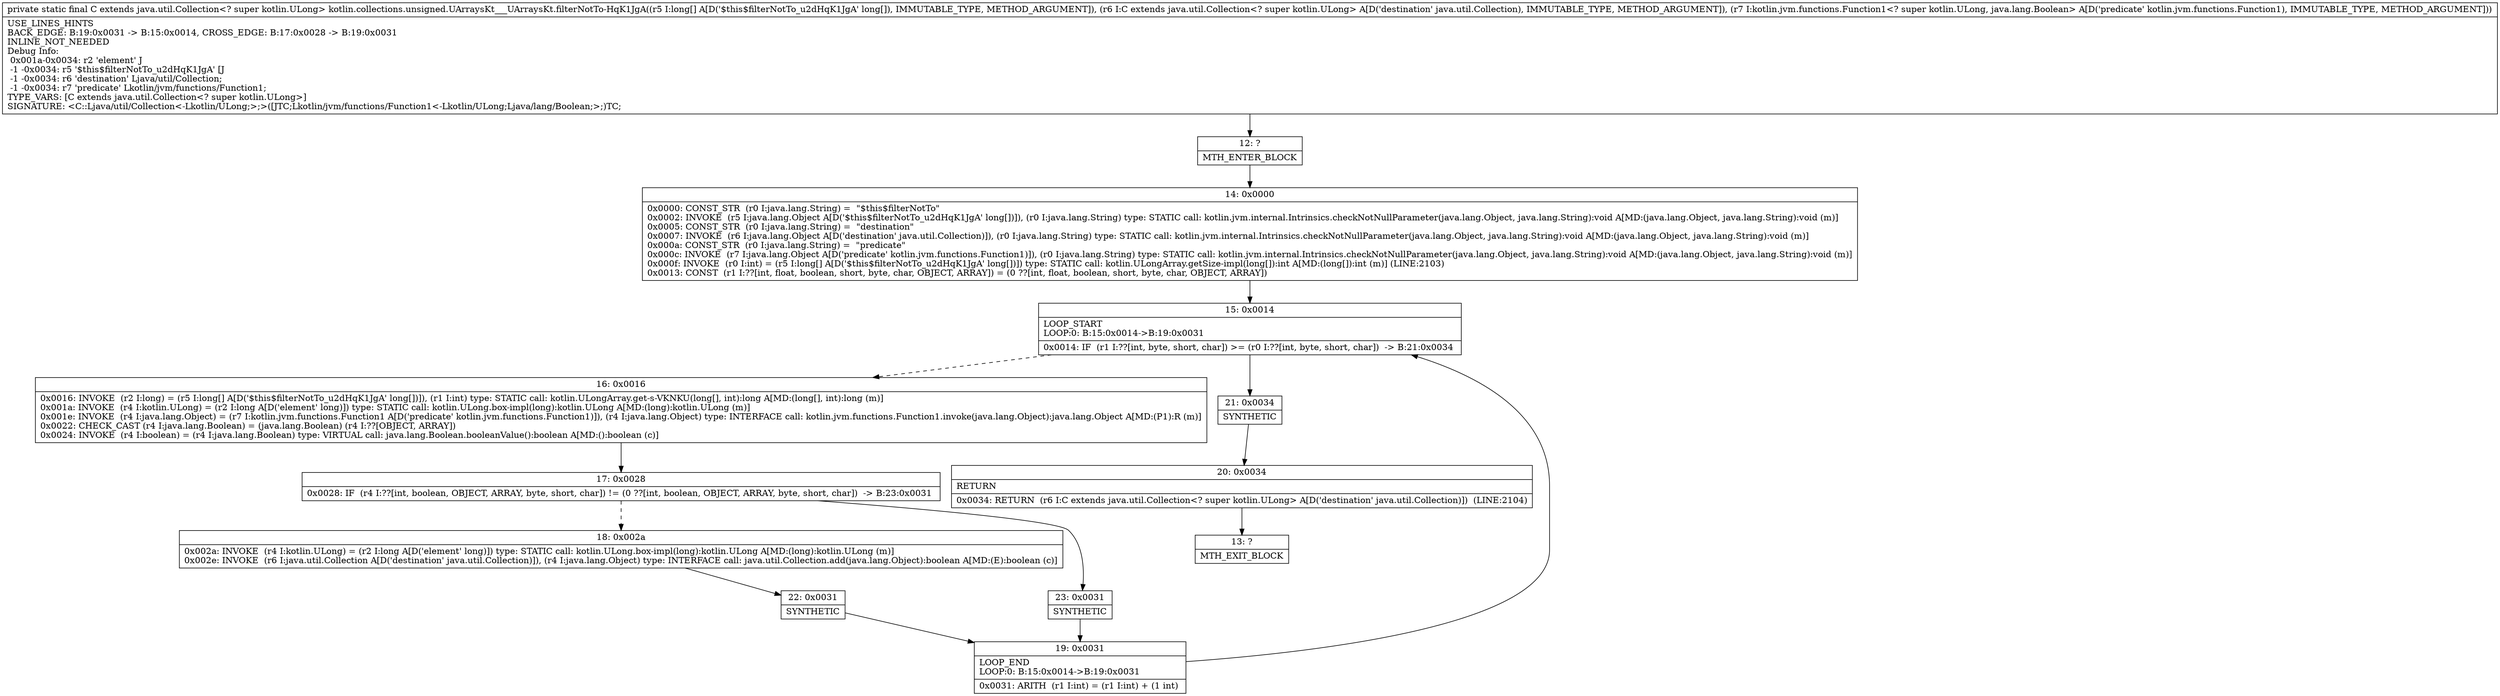 digraph "CFG forkotlin.collections.unsigned.UArraysKt___UArraysKt.filterNotTo\-HqK1JgA([JLjava\/util\/Collection;Lkotlin\/jvm\/functions\/Function1;)Ljava\/util\/Collection;" {
Node_12 [shape=record,label="{12\:\ ?|MTH_ENTER_BLOCK\l}"];
Node_14 [shape=record,label="{14\:\ 0x0000|0x0000: CONST_STR  (r0 I:java.lang.String) =  \"$this$filterNotTo\" \l0x0002: INVOKE  (r5 I:java.lang.Object A[D('$this$filterNotTo_u2dHqK1JgA' long[])]), (r0 I:java.lang.String) type: STATIC call: kotlin.jvm.internal.Intrinsics.checkNotNullParameter(java.lang.Object, java.lang.String):void A[MD:(java.lang.Object, java.lang.String):void (m)]\l0x0005: CONST_STR  (r0 I:java.lang.String) =  \"destination\" \l0x0007: INVOKE  (r6 I:java.lang.Object A[D('destination' java.util.Collection)]), (r0 I:java.lang.String) type: STATIC call: kotlin.jvm.internal.Intrinsics.checkNotNullParameter(java.lang.Object, java.lang.String):void A[MD:(java.lang.Object, java.lang.String):void (m)]\l0x000a: CONST_STR  (r0 I:java.lang.String) =  \"predicate\" \l0x000c: INVOKE  (r7 I:java.lang.Object A[D('predicate' kotlin.jvm.functions.Function1)]), (r0 I:java.lang.String) type: STATIC call: kotlin.jvm.internal.Intrinsics.checkNotNullParameter(java.lang.Object, java.lang.String):void A[MD:(java.lang.Object, java.lang.String):void (m)]\l0x000f: INVOKE  (r0 I:int) = (r5 I:long[] A[D('$this$filterNotTo_u2dHqK1JgA' long[])]) type: STATIC call: kotlin.ULongArray.getSize\-impl(long[]):int A[MD:(long[]):int (m)] (LINE:2103)\l0x0013: CONST  (r1 I:??[int, float, boolean, short, byte, char, OBJECT, ARRAY]) = (0 ??[int, float, boolean, short, byte, char, OBJECT, ARRAY]) \l}"];
Node_15 [shape=record,label="{15\:\ 0x0014|LOOP_START\lLOOP:0: B:15:0x0014\-\>B:19:0x0031\l|0x0014: IF  (r1 I:??[int, byte, short, char]) \>= (r0 I:??[int, byte, short, char])  \-\> B:21:0x0034 \l}"];
Node_16 [shape=record,label="{16\:\ 0x0016|0x0016: INVOKE  (r2 I:long) = (r5 I:long[] A[D('$this$filterNotTo_u2dHqK1JgA' long[])]), (r1 I:int) type: STATIC call: kotlin.ULongArray.get\-s\-VKNKU(long[], int):long A[MD:(long[], int):long (m)]\l0x001a: INVOKE  (r4 I:kotlin.ULong) = (r2 I:long A[D('element' long)]) type: STATIC call: kotlin.ULong.box\-impl(long):kotlin.ULong A[MD:(long):kotlin.ULong (m)]\l0x001e: INVOKE  (r4 I:java.lang.Object) = (r7 I:kotlin.jvm.functions.Function1 A[D('predicate' kotlin.jvm.functions.Function1)]), (r4 I:java.lang.Object) type: INTERFACE call: kotlin.jvm.functions.Function1.invoke(java.lang.Object):java.lang.Object A[MD:(P1):R (m)]\l0x0022: CHECK_CAST (r4 I:java.lang.Boolean) = (java.lang.Boolean) (r4 I:??[OBJECT, ARRAY]) \l0x0024: INVOKE  (r4 I:boolean) = (r4 I:java.lang.Boolean) type: VIRTUAL call: java.lang.Boolean.booleanValue():boolean A[MD:():boolean (c)]\l}"];
Node_17 [shape=record,label="{17\:\ 0x0028|0x0028: IF  (r4 I:??[int, boolean, OBJECT, ARRAY, byte, short, char]) != (0 ??[int, boolean, OBJECT, ARRAY, byte, short, char])  \-\> B:23:0x0031 \l}"];
Node_18 [shape=record,label="{18\:\ 0x002a|0x002a: INVOKE  (r4 I:kotlin.ULong) = (r2 I:long A[D('element' long)]) type: STATIC call: kotlin.ULong.box\-impl(long):kotlin.ULong A[MD:(long):kotlin.ULong (m)]\l0x002e: INVOKE  (r6 I:java.util.Collection A[D('destination' java.util.Collection)]), (r4 I:java.lang.Object) type: INTERFACE call: java.util.Collection.add(java.lang.Object):boolean A[MD:(E):boolean (c)]\l}"];
Node_22 [shape=record,label="{22\:\ 0x0031|SYNTHETIC\l}"];
Node_19 [shape=record,label="{19\:\ 0x0031|LOOP_END\lLOOP:0: B:15:0x0014\-\>B:19:0x0031\l|0x0031: ARITH  (r1 I:int) = (r1 I:int) + (1 int) \l}"];
Node_23 [shape=record,label="{23\:\ 0x0031|SYNTHETIC\l}"];
Node_21 [shape=record,label="{21\:\ 0x0034|SYNTHETIC\l}"];
Node_20 [shape=record,label="{20\:\ 0x0034|RETURN\l|0x0034: RETURN  (r6 I:C extends java.util.Collection\<? super kotlin.ULong\> A[D('destination' java.util.Collection)])  (LINE:2104)\l}"];
Node_13 [shape=record,label="{13\:\ ?|MTH_EXIT_BLOCK\l}"];
MethodNode[shape=record,label="{private static final C extends java.util.Collection\<? super kotlin.ULong\> kotlin.collections.unsigned.UArraysKt___UArraysKt.filterNotTo\-HqK1JgA((r5 I:long[] A[D('$this$filterNotTo_u2dHqK1JgA' long[]), IMMUTABLE_TYPE, METHOD_ARGUMENT]), (r6 I:C extends java.util.Collection\<? super kotlin.ULong\> A[D('destination' java.util.Collection), IMMUTABLE_TYPE, METHOD_ARGUMENT]), (r7 I:kotlin.jvm.functions.Function1\<? super kotlin.ULong, java.lang.Boolean\> A[D('predicate' kotlin.jvm.functions.Function1), IMMUTABLE_TYPE, METHOD_ARGUMENT]))  | USE_LINES_HINTS\lBACK_EDGE: B:19:0x0031 \-\> B:15:0x0014, CROSS_EDGE: B:17:0x0028 \-\> B:19:0x0031\lINLINE_NOT_NEEDED\lDebug Info:\l  0x001a\-0x0034: r2 'element' J\l  \-1 \-0x0034: r5 '$this$filterNotTo_u2dHqK1JgA' [J\l  \-1 \-0x0034: r6 'destination' Ljava\/util\/Collection;\l  \-1 \-0x0034: r7 'predicate' Lkotlin\/jvm\/functions\/Function1;\lTYPE_VARS: [C extends java.util.Collection\<? super kotlin.ULong\>]\lSIGNATURE: \<C::Ljava\/util\/Collection\<\-Lkotlin\/ULong;\>;\>([JTC;Lkotlin\/jvm\/functions\/Function1\<\-Lkotlin\/ULong;Ljava\/lang\/Boolean;\>;)TC;\l}"];
MethodNode -> Node_12;Node_12 -> Node_14;
Node_14 -> Node_15;
Node_15 -> Node_16[style=dashed];
Node_15 -> Node_21;
Node_16 -> Node_17;
Node_17 -> Node_18[style=dashed];
Node_17 -> Node_23;
Node_18 -> Node_22;
Node_22 -> Node_19;
Node_19 -> Node_15;
Node_23 -> Node_19;
Node_21 -> Node_20;
Node_20 -> Node_13;
}

